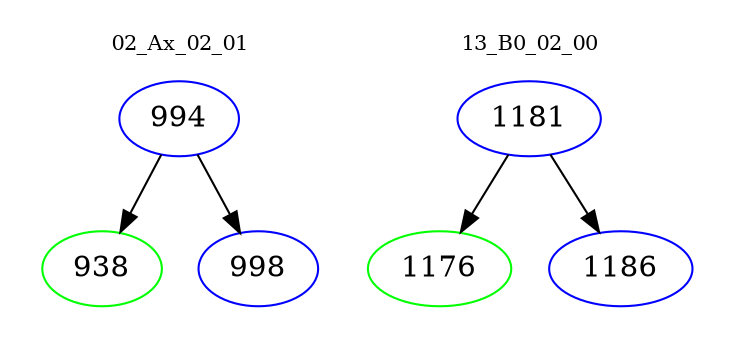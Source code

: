 digraph{
subgraph cluster_0 {
color = white
label = "02_Ax_02_01";
fontsize=10;
T0_994 [label="994", color="blue"]
T0_994 -> T0_938 [color="black"]
T0_938 [label="938", color="green"]
T0_994 -> T0_998 [color="black"]
T0_998 [label="998", color="blue"]
}
subgraph cluster_1 {
color = white
label = "13_B0_02_00";
fontsize=10;
T1_1181 [label="1181", color="blue"]
T1_1181 -> T1_1176 [color="black"]
T1_1176 [label="1176", color="green"]
T1_1181 -> T1_1186 [color="black"]
T1_1186 [label="1186", color="blue"]
}
}
